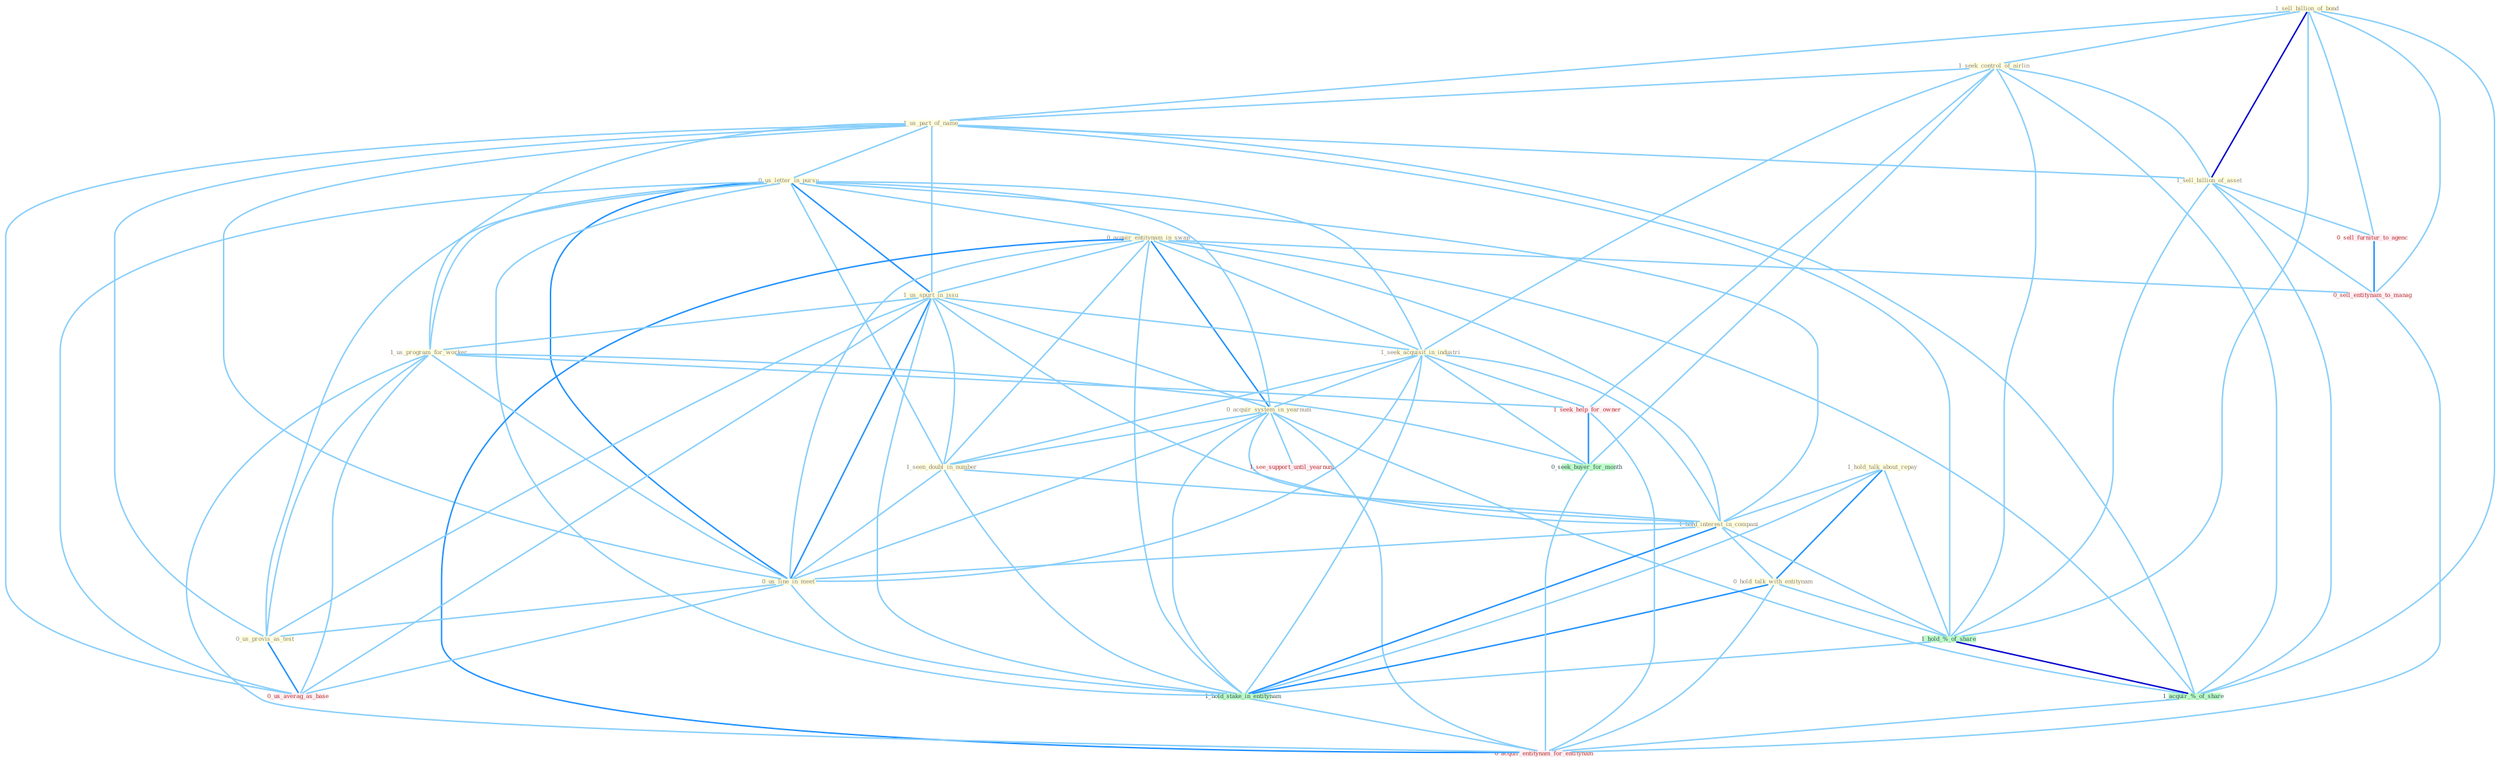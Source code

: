 Graph G{ 
    node
    [shape=polygon,style=filled,width=.5,height=.06,color="#BDFCC9",fixedsize=true,fontsize=4,
    fontcolor="#2f4f4f"];
    {node
    [color="#ffffe0", fontcolor="#8b7d6b"] "1_hold_talk_about_repay " "1_sell_billion_of_bond " "1_seek_control_of_airlin " "1_us_part_of_name " "0_us_letter_in_pursu " "0_acquir_entitynam_in_swap " "1_sell_billion_of_asset " "1_us_spurt_in_issu " "1_seek_acquisit_in_industri " "0_acquir_system_in_yearnum " "1_seen_doubl_in_number " "1_hold_interest_in_compani " "1_us_program_for_worker " "0_hold_talk_with_entitynam " "0_us_line_in_meet " "0_us_provis_as_test "}
{node [color="#fff0f5", fontcolor="#b22222"] "1_seek_help_for_owner " "1_see_support_until_yearnum " "0_sell_furnitur_to_agenc " "0_us_averag_as_base " "0_sell_entitynam_to_manag " "0_acquir_entitynam_for_entitynam "}
edge [color="#B0E2FF"];

	"1_hold_talk_about_repay " -- "1_hold_interest_in_compani " [w="1", color="#87cefa" ];
	"1_hold_talk_about_repay " -- "0_hold_talk_with_entitynam " [w="2", color="#1e90ff" , len=0.8];
	"1_hold_talk_about_repay " -- "1_hold_%_of_share " [w="1", color="#87cefa" ];
	"1_hold_talk_about_repay " -- "1_hold_stake_in_entitynam " [w="1", color="#87cefa" ];
	"1_sell_billion_of_bond " -- "1_seek_control_of_airlin " [w="1", color="#87cefa" ];
	"1_sell_billion_of_bond " -- "1_us_part_of_name " [w="1", color="#87cefa" ];
	"1_sell_billion_of_bond " -- "1_sell_billion_of_asset " [w="3", color="#0000cd" , len=0.6];
	"1_sell_billion_of_bond " -- "1_hold_%_of_share " [w="1", color="#87cefa" ];
	"1_sell_billion_of_bond " -- "1_acquir_%_of_share " [w="1", color="#87cefa" ];
	"1_sell_billion_of_bond " -- "0_sell_furnitur_to_agenc " [w="1", color="#87cefa" ];
	"1_sell_billion_of_bond " -- "0_sell_entitynam_to_manag " [w="1", color="#87cefa" ];
	"1_seek_control_of_airlin " -- "1_us_part_of_name " [w="1", color="#87cefa" ];
	"1_seek_control_of_airlin " -- "1_sell_billion_of_asset " [w="1", color="#87cefa" ];
	"1_seek_control_of_airlin " -- "1_seek_acquisit_in_industri " [w="1", color="#87cefa" ];
	"1_seek_control_of_airlin " -- "1_hold_%_of_share " [w="1", color="#87cefa" ];
	"1_seek_control_of_airlin " -- "1_seek_help_for_owner " [w="1", color="#87cefa" ];
	"1_seek_control_of_airlin " -- "0_seek_buyer_for_month " [w="1", color="#87cefa" ];
	"1_seek_control_of_airlin " -- "1_acquir_%_of_share " [w="1", color="#87cefa" ];
	"1_us_part_of_name " -- "0_us_letter_in_pursu " [w="1", color="#87cefa" ];
	"1_us_part_of_name " -- "1_sell_billion_of_asset " [w="1", color="#87cefa" ];
	"1_us_part_of_name " -- "1_us_spurt_in_issu " [w="1", color="#87cefa" ];
	"1_us_part_of_name " -- "1_us_program_for_worker " [w="1", color="#87cefa" ];
	"1_us_part_of_name " -- "0_us_line_in_meet " [w="1", color="#87cefa" ];
	"1_us_part_of_name " -- "0_us_provis_as_test " [w="1", color="#87cefa" ];
	"1_us_part_of_name " -- "1_hold_%_of_share " [w="1", color="#87cefa" ];
	"1_us_part_of_name " -- "1_acquir_%_of_share " [w="1", color="#87cefa" ];
	"1_us_part_of_name " -- "0_us_averag_as_base " [w="1", color="#87cefa" ];
	"0_us_letter_in_pursu " -- "0_acquir_entitynam_in_swap " [w="1", color="#87cefa" ];
	"0_us_letter_in_pursu " -- "1_us_spurt_in_issu " [w="2", color="#1e90ff" , len=0.8];
	"0_us_letter_in_pursu " -- "1_seek_acquisit_in_industri " [w="1", color="#87cefa" ];
	"0_us_letter_in_pursu " -- "0_acquir_system_in_yearnum " [w="1", color="#87cefa" ];
	"0_us_letter_in_pursu " -- "1_seen_doubl_in_number " [w="1", color="#87cefa" ];
	"0_us_letter_in_pursu " -- "1_hold_interest_in_compani " [w="1", color="#87cefa" ];
	"0_us_letter_in_pursu " -- "1_us_program_for_worker " [w="1", color="#87cefa" ];
	"0_us_letter_in_pursu " -- "0_us_line_in_meet " [w="2", color="#1e90ff" , len=0.8];
	"0_us_letter_in_pursu " -- "0_us_provis_as_test " [w="1", color="#87cefa" ];
	"0_us_letter_in_pursu " -- "1_hold_stake_in_entitynam " [w="1", color="#87cefa" ];
	"0_us_letter_in_pursu " -- "0_us_averag_as_base " [w="1", color="#87cefa" ];
	"0_acquir_entitynam_in_swap " -- "1_us_spurt_in_issu " [w="1", color="#87cefa" ];
	"0_acquir_entitynam_in_swap " -- "1_seek_acquisit_in_industri " [w="1", color="#87cefa" ];
	"0_acquir_entitynam_in_swap " -- "0_acquir_system_in_yearnum " [w="2", color="#1e90ff" , len=0.8];
	"0_acquir_entitynam_in_swap " -- "1_seen_doubl_in_number " [w="1", color="#87cefa" ];
	"0_acquir_entitynam_in_swap " -- "1_hold_interest_in_compani " [w="1", color="#87cefa" ];
	"0_acquir_entitynam_in_swap " -- "0_us_line_in_meet " [w="1", color="#87cefa" ];
	"0_acquir_entitynam_in_swap " -- "1_hold_stake_in_entitynam " [w="1", color="#87cefa" ];
	"0_acquir_entitynam_in_swap " -- "1_acquir_%_of_share " [w="1", color="#87cefa" ];
	"0_acquir_entitynam_in_swap " -- "0_sell_entitynam_to_manag " [w="1", color="#87cefa" ];
	"0_acquir_entitynam_in_swap " -- "0_acquir_entitynam_for_entitynam " [w="2", color="#1e90ff" , len=0.8];
	"1_sell_billion_of_asset " -- "1_hold_%_of_share " [w="1", color="#87cefa" ];
	"1_sell_billion_of_asset " -- "1_acquir_%_of_share " [w="1", color="#87cefa" ];
	"1_sell_billion_of_asset " -- "0_sell_furnitur_to_agenc " [w="1", color="#87cefa" ];
	"1_sell_billion_of_asset " -- "0_sell_entitynam_to_manag " [w="1", color="#87cefa" ];
	"1_us_spurt_in_issu " -- "1_seek_acquisit_in_industri " [w="1", color="#87cefa" ];
	"1_us_spurt_in_issu " -- "0_acquir_system_in_yearnum " [w="1", color="#87cefa" ];
	"1_us_spurt_in_issu " -- "1_seen_doubl_in_number " [w="1", color="#87cefa" ];
	"1_us_spurt_in_issu " -- "1_hold_interest_in_compani " [w="1", color="#87cefa" ];
	"1_us_spurt_in_issu " -- "1_us_program_for_worker " [w="1", color="#87cefa" ];
	"1_us_spurt_in_issu " -- "0_us_line_in_meet " [w="2", color="#1e90ff" , len=0.8];
	"1_us_spurt_in_issu " -- "0_us_provis_as_test " [w="1", color="#87cefa" ];
	"1_us_spurt_in_issu " -- "1_hold_stake_in_entitynam " [w="1", color="#87cefa" ];
	"1_us_spurt_in_issu " -- "0_us_averag_as_base " [w="1", color="#87cefa" ];
	"1_seek_acquisit_in_industri " -- "0_acquir_system_in_yearnum " [w="1", color="#87cefa" ];
	"1_seek_acquisit_in_industri " -- "1_seen_doubl_in_number " [w="1", color="#87cefa" ];
	"1_seek_acquisit_in_industri " -- "1_hold_interest_in_compani " [w="1", color="#87cefa" ];
	"1_seek_acquisit_in_industri " -- "0_us_line_in_meet " [w="1", color="#87cefa" ];
	"1_seek_acquisit_in_industri " -- "1_hold_stake_in_entitynam " [w="1", color="#87cefa" ];
	"1_seek_acquisit_in_industri " -- "1_seek_help_for_owner " [w="1", color="#87cefa" ];
	"1_seek_acquisit_in_industri " -- "0_seek_buyer_for_month " [w="1", color="#87cefa" ];
	"0_acquir_system_in_yearnum " -- "1_seen_doubl_in_number " [w="1", color="#87cefa" ];
	"0_acquir_system_in_yearnum " -- "1_hold_interest_in_compani " [w="1", color="#87cefa" ];
	"0_acquir_system_in_yearnum " -- "0_us_line_in_meet " [w="1", color="#87cefa" ];
	"0_acquir_system_in_yearnum " -- "1_hold_stake_in_entitynam " [w="1", color="#87cefa" ];
	"0_acquir_system_in_yearnum " -- "1_acquir_%_of_share " [w="1", color="#87cefa" ];
	"0_acquir_system_in_yearnum " -- "1_see_support_until_yearnum " [w="1", color="#87cefa" ];
	"0_acquir_system_in_yearnum " -- "0_acquir_entitynam_for_entitynam " [w="1", color="#87cefa" ];
	"1_seen_doubl_in_number " -- "1_hold_interest_in_compani " [w="1", color="#87cefa" ];
	"1_seen_doubl_in_number " -- "0_us_line_in_meet " [w="1", color="#87cefa" ];
	"1_seen_doubl_in_number " -- "1_hold_stake_in_entitynam " [w="1", color="#87cefa" ];
	"1_hold_interest_in_compani " -- "0_hold_talk_with_entitynam " [w="1", color="#87cefa" ];
	"1_hold_interest_in_compani " -- "0_us_line_in_meet " [w="1", color="#87cefa" ];
	"1_hold_interest_in_compani " -- "1_hold_%_of_share " [w="1", color="#87cefa" ];
	"1_hold_interest_in_compani " -- "1_hold_stake_in_entitynam " [w="2", color="#1e90ff" , len=0.8];
	"1_us_program_for_worker " -- "0_us_line_in_meet " [w="1", color="#87cefa" ];
	"1_us_program_for_worker " -- "0_us_provis_as_test " [w="1", color="#87cefa" ];
	"1_us_program_for_worker " -- "1_seek_help_for_owner " [w="1", color="#87cefa" ];
	"1_us_program_for_worker " -- "0_seek_buyer_for_month " [w="1", color="#87cefa" ];
	"1_us_program_for_worker " -- "0_us_averag_as_base " [w="1", color="#87cefa" ];
	"1_us_program_for_worker " -- "0_acquir_entitynam_for_entitynam " [w="1", color="#87cefa" ];
	"0_hold_talk_with_entitynam " -- "1_hold_%_of_share " [w="1", color="#87cefa" ];
	"0_hold_talk_with_entitynam " -- "1_hold_stake_in_entitynam " [w="2", color="#1e90ff" , len=0.8];
	"0_hold_talk_with_entitynam " -- "0_acquir_entitynam_for_entitynam " [w="1", color="#87cefa" ];
	"0_us_line_in_meet " -- "0_us_provis_as_test " [w="1", color="#87cefa" ];
	"0_us_line_in_meet " -- "1_hold_stake_in_entitynam " [w="1", color="#87cefa" ];
	"0_us_line_in_meet " -- "0_us_averag_as_base " [w="1", color="#87cefa" ];
	"0_us_provis_as_test " -- "0_us_averag_as_base " [w="2", color="#1e90ff" , len=0.8];
	"1_hold_%_of_share " -- "1_hold_stake_in_entitynam " [w="1", color="#87cefa" ];
	"1_hold_%_of_share " -- "1_acquir_%_of_share " [w="3", color="#0000cd" , len=0.6];
	"1_hold_stake_in_entitynam " -- "0_acquir_entitynam_for_entitynam " [w="1", color="#87cefa" ];
	"1_seek_help_for_owner " -- "0_seek_buyer_for_month " [w="2", color="#1e90ff" , len=0.8];
	"1_seek_help_for_owner " -- "0_acquir_entitynam_for_entitynam " [w="1", color="#87cefa" ];
	"0_seek_buyer_for_month " -- "0_acquir_entitynam_for_entitynam " [w="1", color="#87cefa" ];
	"1_acquir_%_of_share " -- "0_acquir_entitynam_for_entitynam " [w="1", color="#87cefa" ];
	"0_sell_furnitur_to_agenc " -- "0_sell_entitynam_to_manag " [w="2", color="#1e90ff" , len=0.8];
	"0_sell_entitynam_to_manag " -- "0_acquir_entitynam_for_entitynam " [w="1", color="#87cefa" ];
}